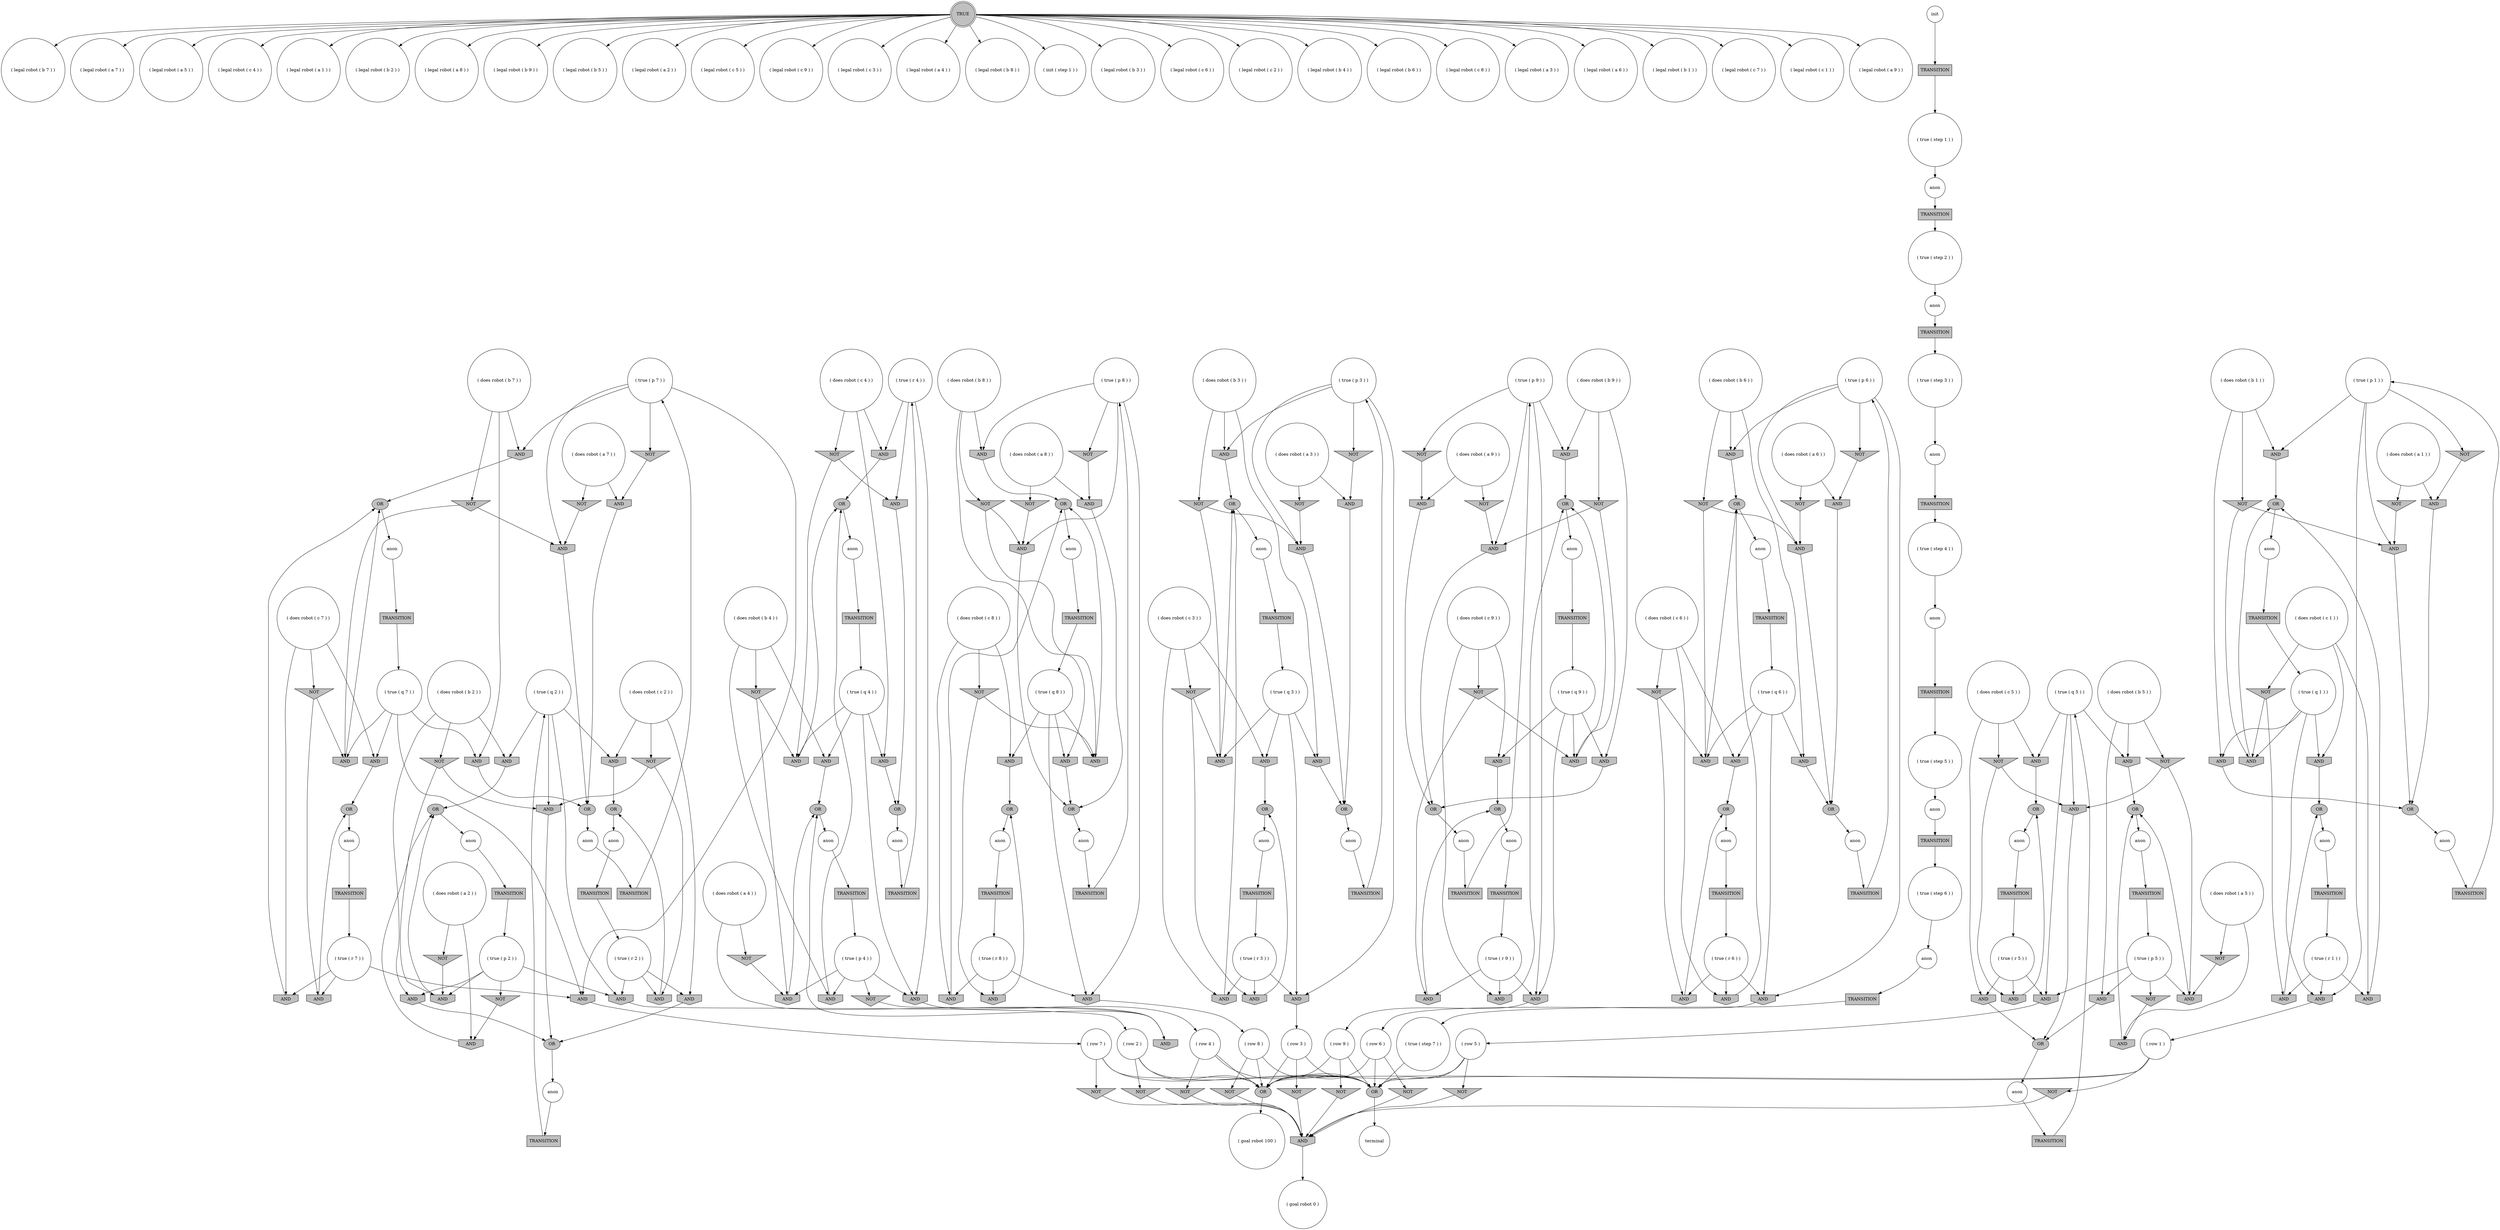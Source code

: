 digraph propNet
{
	"@1786ed7a"[shape=circle, style= filled, fillcolor=white, label="( legal robot ( b 7 ) )"]; 
	"@5c5f1c48"[shape=circle, style= filled, fillcolor=white, label="( row 1 )"]; "@5c5f1c48"->"@5caccd65"; "@5c5f1c48"->"@648730b8"; "@5c5f1c48"->"@3fb35ece"; 
	"@4826dfcc"[shape=circle, style= filled, fillcolor=white, label="( legal robot ( a 7 ) )"]; 
	"@24442c76"[shape=box, style= filled, fillcolor=grey, label="TRANSITION"]; "@24442c76"->"@49b29f80"; 
	"@bd056de"[shape=circle, style= filled, fillcolor=white, label="( row 5 )"]; "@bd056de"->"@5caccd65"; "@bd056de"->"@648730b8"; "@bd056de"->"@2cbc9673"; 
	"@4679ac92"[shape=invhouse, style= filled, fillcolor=grey, label="AND"]; "@4679ac92"->"@399197b"; 
	"@5883de21"[shape=circle, style= filled, fillcolor=white, label="anon"]; "@5883de21"->"@5dd41318"; 
	"@4f09dcbb"[shape=box, style= filled, fillcolor=grey, label="TRANSITION"]; "@4f09dcbb"->"@7c92eb86"; 
	"@13ce64f6"[shape=circle, style= filled, fillcolor=white, label="anon"]; "@13ce64f6"->"@2b071e12"; 
	"@4604a96a"[shape=doublecircle, style= filled, fillcolor=grey, label="TRUE"]; "@4604a96a"->"@1786ed7a"; "@4604a96a"->"@4826dfcc"; "@4604a96a"->"@702eef15"; "@4604a96a"->"@7844ffb2"; "@4604a96a"->"@3166aab6"; "@4604a96a"->"@320f6398"; "@4604a96a"->"@5ef77511"; "@4604a96a"->"@1b50f0a7"; "@4604a96a"->"@4f299f7e"; "@4604a96a"->"@3d31f2b4"; "@4604a96a"->"@4980f545"; "@4604a96a"->"@40974600"; "@4604a96a"->"@4bb963c4"; "@4604a96a"->"@4b51ac10"; "@4604a96a"->"@2cea3932"; "@4604a96a"->"@68c95daa"; "@4604a96a"->"@35a631cc"; "@4604a96a"->"@20c3e967"; "@4604a96a"->"@b74cb21"; "@4604a96a"->"@455118a7"; "@4604a96a"->"@1053a9d5"; "@4604a96a"->"@79ef3ccd"; "@4604a96a"->"@78a974c7"; "@4604a96a"->"@1a3526cf"; "@4604a96a"->"@5ee771f3"; "@4604a96a"->"@1e1079ff"; "@4604a96a"->"@5c0e920f"; "@4604a96a"->"@1952853d"; 
	"@455b4492"[shape=invhouse, style= filled, fillcolor=grey, label="AND"]; "@455b4492"->"@753bc30a"; 
	"@51a422f6"[shape=invtriangle, style= filled, fillcolor=grey, label="NOT"]; "@51a422f6"->"@77292ba7"; 
	"@114562c5"[shape=invtriangle, style= filled, fillcolor=grey, label="NOT"]; "@114562c5"->"@62577c5e"; 
	"@41ed54a0"[shape=box, style= filled, fillcolor=grey, label="TRANSITION"]; "@41ed54a0"->"@6d4492fb"; 
	"@1fb88122"[shape=invhouse, style= filled, fillcolor=grey, label="AND"]; "@1fb88122"->"@94f1726"; 
	"@3c10e820"[shape=invhouse, style= filled, fillcolor=grey, label="AND"]; "@3c10e820"->"@69b0de2e"; 
	"@7acdba53"[shape=ellipse, style= filled, fillcolor=grey, label="OR"]; "@7acdba53"->"@5883de21"; 
	"@107aa187"[shape=circle, style= filled, fillcolor=white, label="init"]; "@107aa187"->"@6302ae84"; 
	"@57398cac"[shape=invhouse, style= filled, fillcolor=grey, label="AND"]; "@57398cac"->"@47b94ea2"; 
	"@dda2737"[shape=invhouse, style= filled, fillcolor=grey, label="AND"]; "@dda2737"->"@16e334a"; 
	"@79f7abae"[shape=circle, style= filled, fillcolor=white, label="( does robot ( c 3 ) )"]; "@79f7abae"->"@2224ea85"; "@79f7abae"->"@3c10e820"; "@79f7abae"->"@133c3b45"; 
	"@23461d1"[shape=circle, style= filled, fillcolor=white, label="( true ( p 8 ) )"]; "@23461d1"->"@665c1eae"; "@23461d1"->"@2340b8fd"; "@23461d1"->"@2df30035"; "@23461d1"->"@74e16785"; 
	"@609f3e95"[shape=circle, style= filled, fillcolor=white, label="( true ( p 6 ) )"]; "@609f3e95"->"@7a9b777a"; "@609f3e95"->"@64b2e752"; "@609f3e95"->"@10320399"; "@609f3e95"->"@23bf8cd5"; 
	"@67384a6a"[shape=box, style= filled, fillcolor=grey, label="TRANSITION"]; "@67384a6a"->"@4805e9f1"; 
	"@3d31f2b4"[shape=circle, style= filled, fillcolor=white, label="( legal robot ( a 2 ) )"]; 
	"@521ba1d9"[shape=circle, style= filled, fillcolor=white, label="( true ( p 7 ) )"]; "@521ba1d9"->"@436d4b50"; "@521ba1d9"->"@775925c0"; "@521ba1d9"->"@7c9b87f6"; "@521ba1d9"->"@4551dcd6"; 
	"@31be0369"[shape=invhouse, style= filled, fillcolor=grey, label="AND"]; "@31be0369"->"@5c5f1c48"; 
	"@5acad437"[shape=circle, style= filled, fillcolor=white, label="anon"]; "@5acad437"->"@70b11164"; 
	"@665c1eae"[shape=invhouse, style= filled, fillcolor=grey, label="AND"]; "@665c1eae"->"@2e39d325"; 
	"@7b99f8e6"[shape=invhouse, style= filled, fillcolor=grey, label="AND"]; "@7b99f8e6"->"@16e334a"; 
	"@7e913c56"[shape=circle, style= filled, fillcolor=white, label="( true ( step 3 ) )"]; "@7e913c56"->"@2aaf914c"; 
	"@681a791f"[shape=circle, style= filled, fillcolor=white, label="anon"]; "@681a791f"->"@4f09dcbb"; 
	"@6302ae84"[shape=box, style= filled, fillcolor=grey, label="TRANSITION"]; "@6302ae84"->"@37c2ec05"; 
	"@3eb68e0e"[shape=invtriangle, style= filled, fillcolor=grey, label="NOT"]; "@3eb68e0e"->"@4328594c"; 
	"@39a4036f"[shape=circle, style= filled, fillcolor=white, label="( does robot ( b 2 ) )"]; "@39a4036f"->"@7b99f8e6"; "@39a4036f"->"@411650d6"; "@39a4036f"->"@1a8fa0d1"; 
	"@57e40274"[shape=circle, style= filled, fillcolor=white, label="( does robot ( c 4 ) )"]; "@57e40274"->"@57398cac"; "@57e40274"->"@a6dddcf"; "@57e40274"->"@4d811e2c"; 
	"@3cfa54fe"[shape=invhouse, style= filled, fillcolor=grey, label="AND"]; "@3cfa54fe"->"@bd056de"; 
	"@63f796d0"[shape=ellipse, style= filled, fillcolor=grey, label="OR"]; "@63f796d0"->"@13ce64f6"; 
	"@49b29f80"[shape=circle, style= filled, fillcolor=white, label="( true ( step 4 ) )"]; "@49b29f80"->"@3df89785"; 
	"@78e86614"[shape=circle, style= filled, fillcolor=white, label="anon"]; "@78e86614"->"@6701fa9e"; 
	"@412beeec"[shape=invhouse, style= filled, fillcolor=grey, label="AND"]; "@412beeec"->"@111edceb"; 
	"@2cbc9673"[shape=invtriangle, style= filled, fillcolor=grey, label="NOT"]; "@2cbc9673"->"@77292ba7"; 
	"@54cee271"[shape=invtriangle, style= filled, fillcolor=grey, label="NOT"]; "@54cee271"->"@5a749436"; 
	"@4e9722c9"[shape=invtriangle, style= filled, fillcolor=grey, label="NOT"]; "@4e9722c9"->"@246ce26e"; 
	"@69e94001"[shape=circle, style= filled, fillcolor=white, label="anon"]; "@69e94001"->"@41ed54a0"; 
	"@47b94ea2"[shape=ellipse, style= filled, fillcolor=grey, label="OR"]; "@47b94ea2"->"@56d99277"; 
	"@71cbd4f7"[shape=invhouse, style= filled, fillcolor=grey, label="AND"]; "@71cbd4f7"->"@6a1e5cf0"; 
	"@5caccd65"[shape=ellipse, style= filled, fillcolor=grey, label="OR"]; "@5caccd65"->"@54e0d16b"; 
	"@62577c5e"[shape=invhouse, style= filled, fillcolor=grey, label="AND"]; "@62577c5e"->"@7acdba53"; 
	"@2c92af24"[shape=invhouse, style= filled, fillcolor=grey, label="AND"]; "@2c92af24"->"@2e39d325"; 
	"@78ecf608"[shape=box, style= filled, fillcolor=grey, label="TRANSITION"]; "@78ecf608"->"@7d6fdcc1"; 
	"@3a5d3ac0"[shape=circle, style= filled, fillcolor=white, label="( true ( r 4 ) )"]; "@3a5d3ac0"->"@51f88fbd"; "@3a5d3ac0"->"@54956254"; "@3a5d3ac0"->"@4d811e2c"; 
	"@3c870e2f"[shape=circle, style= filled, fillcolor=white, label="( row 6 )"]; "@3c870e2f"->"@5caccd65"; "@3c870e2f"->"@648730b8"; "@3c870e2f"->"@11396ef7"; 
	"@2743724e"[shape=invhouse, style= filled, fillcolor=grey, label="AND"]; "@2743724e"->"@7548c02f"; 
	"@4e9e75f6"[shape=invhouse, style= filled, fillcolor=grey, label="AND"]; "@4e9e75f6"->"@6185e90f"; 
	"@4fc64ed8"[shape=invhouse, style= filled, fillcolor=grey, label="AND"]; "@4fc64ed8"->"@7acdba53"; 
	"@6fe22c75"[shape=invhouse, style= filled, fillcolor=grey, label="AND"]; "@6fe22c75"->"@661eef2c"; 
	"@41697023"[shape=box, style= filled, fillcolor=grey, label="TRANSITION"]; "@41697023"->"@609f3e95"; 
	"@354124d6"[shape=invhouse, style= filled, fillcolor=grey, label="AND"]; "@354124d6"->"@16e334a"; 
	"@72a60191"[shape=box, style= filled, fillcolor=grey, label="TRANSITION"]; "@72a60191"->"@23461d1"; 
	"@1627c16"[shape=circle, style= filled, fillcolor=white, label="( does robot ( a 5 ) )"]; "@1627c16"->"@59b70f9e"; "@1627c16"->"@30c26c8f"; 
	"@63f9f0f2"[shape=circle, style= filled, fillcolor=white, label="anon"]; "@63f9f0f2"->"@59d6e3d2"; 
	"@4e3c35fd"[shape=invhouse, style= filled, fillcolor=grey, label="AND"]; "@4e3c35fd"->"@94f1726"; 
	"@6360f5bf"[shape=box, style= filled, fillcolor=grey, label="TRANSITION"]; "@6360f5bf"->"@2ad1918a"; 
	"@d0cc53e"[shape=box, style= filled, fillcolor=grey, label="TRANSITION"]; "@d0cc53e"->"@7eb9132a"; 
	"@4cd1ad08"[shape=invtriangle, style= filled, fillcolor=grey, label="NOT"]; "@4cd1ad08"->"@59b70f9e"; 
	"@4551dcd6"[shape=invhouse, style= filled, fillcolor=grey, label="AND"]; "@4551dcd6"->"@6e75d758"; 
	"@678fb397"[shape=circle, style= filled, fillcolor=white, label="( goal robot 100 )"]; 
	"@4b51ac10"[shape=circle, style= filled, fillcolor=white, label="( legal robot ( a 4 ) )"]; 
	"@4a2ba88c"[shape=invhouse, style= filled, fillcolor=grey, label="AND"]; "@4a2ba88c"->"@41d144a4"; 
	"@4ef18d37"[shape=circle, style= filled, fillcolor=white, label="anon"]; "@4ef18d37"->"@78ecf608"; 
	"@59d6e3d2"[shape=box, style= filled, fillcolor=grey, label="TRANSITION"]; "@59d6e3d2"->"@42143753"; 
	"@3c992fa5"[shape=invtriangle, style= filled, fillcolor=grey, label="NOT"]; "@3c992fa5"->"@6d0718b7"; 
	"@6a24eafa"[shape=invhouse, style= filled, fillcolor=grey, label="AND"]; "@6a24eafa"->"@94f1726"; 
	"@74e16785"[shape=invhouse, style= filled, fillcolor=grey, label="AND"]; "@74e16785"->"@506937f9"; 
	"@4e84f566"[shape=invtriangle, style= filled, fillcolor=grey, label="NOT"]; "@4e84f566"->"@665c1eae"; "@4e84f566"->"@185c2a25"; 
	"@1053a9d5"[shape=circle, style= filled, fillcolor=white, label="( legal robot ( b 6 ) )"]; 
	"@1798928"[shape=circle, style= filled, fillcolor=white, label="( does robot ( b 7 ) )"]; "@1798928"->"@3e81018b"; "@1798928"->"@2ae0420b"; "@1798928"->"@4551dcd6"; 
	"@94f1726"[shape=ellipse, style= filled, fillcolor=grey, label="OR"]; "@94f1726"->"@2778c490"; 
	"@3589c12a"[shape=circle, style= filled, fillcolor=white, label="( does robot ( a 6 ) )"]; "@3589c12a"->"@74c12978"; "@3589c12a"->"@15384ed5"; 
	"@e31bcc8"[shape=box, style= filled, fillcolor=grey, label="TRANSITION"]; "@e31bcc8"->"@7e913c56"; 
	"@625db9eb"[shape=invtriangle, style= filled, fillcolor=grey, label="NOT"]; "@625db9eb"->"@775925c0"; 
	"@3821b42f"[shape=invtriangle, style= filled, fillcolor=grey, label="NOT"]; "@3821b42f"->"@77292ba7"; 
	"@a4d93e3"[shape=invhouse, style= filled, fillcolor=grey, label="AND"]; "@a4d93e3"->"@213a8eb1"; 
	"@b6e1782"[shape=circle, style= filled, fillcolor=white, label="anon"]; "@b6e1782"->"@6d87275d"; 
	"@54f5b2e4"[shape=circle, style= filled, fillcolor=white, label="( true ( p 4 ) )"]; "@54f5b2e4"->"@51f88fbd"; "@54f5b2e4"->"@246ce26e"; "@54f5b2e4"->"@2a6c9ec6"; "@54f5b2e4"->"@4679ac92"; 
	"@6d13e8f3"[shape=circle, style= filled, fillcolor=white, label="( true ( r 7 ) )"]; "@6d13e8f3"->"@193a83cc"; "@6d13e8f3"->"@7c9b87f6"; "@6d13e8f3"->"@36b79701"; 
	"@70b11164"[shape=box, style= filled, fillcolor=grey, label="TRANSITION"]; "@70b11164"->"@618eabf6"; 
	"@7846a55e"[shape=circle, style= filled, fillcolor=white, label="( does robot ( c 6 ) )"]; "@7846a55e"->"@4a2ba88c"; "@7846a55e"->"@5aed8eb5"; "@7846a55e"->"@651ee017"; 
	"@209daa17"[shape=box, style= filled, fillcolor=grey, label="TRANSITION"]; "@209daa17"->"@73286b10"; 
	"@6ce7ce4c"[shape=circle, style= filled, fillcolor=white, label="( does robot ( a 3 ) )"]; "@6ce7ce4c"->"@6d0718b7"; "@6ce7ce4c"->"@1bfd9cd5"; 
	"@4bb963c4"[shape=circle, style= filled, fillcolor=white, label="( legal robot ( c 3 ) )"]; 
	"@399197b"[shape=ellipse, style= filled, fillcolor=grey, label="OR"]; "@399197b"->"@3857dc15"; 
	"@444ef630"[shape=box, style= filled, fillcolor=grey, label="TRANSITION"]; "@444ef630"->"@1ec278b5"; 
	"@11c0b8a0"[shape=circle, style= filled, fillcolor=white, label="anon"]; "@11c0b8a0"->"@25a9cf52"; 
	"@7b0b23cf"[shape=invtriangle, style= filled, fillcolor=grey, label="NOT"]; "@7b0b23cf"->"@185c2a25"; "@7b0b23cf"->"@71cbd4f7"; 
	"@5dd41318"[shape=box, style= filled, fillcolor=grey, label="TRANSITION"]; "@5dd41318"->"@46b29c9d"; 
	"@35a631cc"[shape=circle, style= filled, fillcolor=white, label="( legal robot ( b 3 ) )"]; 
	"@500c954e"[shape=circle, style= filled, fillcolor=white, label="anon"]; "@500c954e"->"@144f3ba2"; 
	"@79ef3ccd"[shape=circle, style= filled, fillcolor=white, label="( legal robot ( c 8 ) )"]; 
	"@2c006765"[shape=invhouse, style= filled, fillcolor=grey, label="AND"]; "@2c006765"->"@506937f9"; 
	"@25a0d346"[shape=invhouse, style= filled, fillcolor=grey, label="AND"]; "@25a0d346"->"@69b0de2e"; 
	"@11f18cbe"[shape=circle, style= filled, fillcolor=white, label="anon"]; "@11f18cbe"->"@594560cf"; 
	"@4c9fd062"[shape=invhouse, style= filled, fillcolor=grey, label="AND"]; "@4c9fd062"->"@53465ca2"; 
	"@1952853d"[shape=circle, style= filled, fillcolor=white, label="( legal robot ( a 9 ) )"]; 
	"@54e0d16b"[shape=circle, style= filled, fillcolor=white, label="terminal"]; 
	"@74c12978"[shape=invhouse, style= filled, fillcolor=grey, label="AND"]; "@74c12978"->"@396c75ed"; 
	"@565539d8"[shape=circle, style= filled, fillcolor=white, label="anon"]; "@565539d8"->"@72a60191"; 
	"@315863e4"[shape=circle, style= filled, fillcolor=white, label="anon"]; "@315863e4"->"@e31bcc8"; 
	"@bbef5e8"[shape=ellipse, style= filled, fillcolor=grey, label="OR"]; "@bbef5e8"->"@2602585e"; 
	"@320f6398"[shape=circle, style= filled, fillcolor=white, label="( legal robot ( b 2 ) )"]; 
	"@193a83cc"[shape=invhouse, style= filled, fillcolor=grey, label="AND"]; "@193a83cc"->"@753bc30a"; 
	"@4ad2efa1"[shape=circle, style= filled, fillcolor=white, label="( true ( q 8 ) )"]; "@4ad2efa1"->"@2340b8fd"; "@4ad2efa1"->"@185c2a25"; "@4ad2efa1"->"@73a01e8a"; "@4ad2efa1"->"@16ea7549"; 
	"@3a329572"[shape=ellipse, style= filled, fillcolor=grey, label="OR"]; "@3a329572"->"@4ef18d37"; 
	"@41d144a4"[shape=ellipse, style= filled, fillcolor=grey, label="OR"]; "@41d144a4"->"@11f18cbe"; 
	"@1b50f0a7"[shape=circle, style= filled, fillcolor=white, label="( legal robot ( b 9 ) )"]; 
	"@436d4b50"[shape=invtriangle, style= filled, fillcolor=grey, label="NOT"]; "@436d4b50"->"@3c6b93c5"; 
	"@35de7497"[shape=invtriangle, style= filled, fillcolor=grey, label="NOT"]; "@35de7497"->"@1fb88122"; "@35de7497"->"@154d659d"; 
	"@30e33af5"[shape=invhouse, style= filled, fillcolor=grey, label="AND"]; "@30e33af5"->"@396c75ed"; 
	"@1bfd9cd5"[shape=invtriangle, style= filled, fillcolor=grey, label="NOT"]; "@1bfd9cd5"->"@2743724e"; 
	"@7a5388b5"[shape=circle, style= filled, fillcolor=white, label="( does robot ( b 8 ) )"]; "@7a5388b5"->"@16ea7549"; "@7a5388b5"->"@74e16785"; "@7a5388b5"->"@4e84f566"; 
	"@56d99277"[shape=circle, style= filled, fillcolor=white, label="anon"]; "@56d99277"->"@32eccfe7"; 
	"@546e3e5e"[shape=ellipse, style= filled, fillcolor=grey, label="OR"]; "@546e3e5e"->"@11c0b8a0"; 
	"@6d4492fb"[shape=circle, style= filled, fillcolor=white, label="( true ( q 2 ) )"]; "@6d4492fb"->"@7e566633"; "@6d4492fb"->"@411650d6"; "@6d4492fb"->"@a4d93e3"; "@6d4492fb"->"@dda2737"; 
	"@16881cb3"[shape=circle, style= filled, fillcolor=white, label="( does robot ( b 5 ) )"]; "@16881cb3"->"@56bebb88"; "@16881cb3"->"@7059c8b5"; "@16881cb3"->"@73b044df"; 
	"@32fd4662"[shape=invhouse, style= filled, fillcolor=grey, label="AND"]; "@32fd4662"->"@399197b"; 
	"@7c40627c"[shape=box, style= filled, fillcolor=grey, label="TRANSITION"]; "@7c40627c"->"@6612fc02"; 
	"@d44752d"[shape=invhouse, style= filled, fillcolor=grey, label="AND"]; "@d44752d"->"@1bb25a82"; 
	"@7c82a13a"[shape=circle, style= filled, fillcolor=white, label="anon"]; "@7c82a13a"->"@738d56e"; 
	"@1f5726ec"[shape=invhouse, style= filled, fillcolor=grey, label="AND"]; "@1f5726ec"->"@661eef2c"; 
	"@4b8706f6"[shape=invtriangle, style= filled, fillcolor=grey, label="NOT"]; "@4b8706f6"->"@7640d611"; "@4b8706f6"->"@dda2737"; 
	"@40a0a36"[shape=invtriangle, style= filled, fillcolor=grey, label="NOT"]; "@40a0a36"->"@2f24614c"; "@40a0a36"->"@6fe22c75"; 
	"@20c3e967"[shape=circle, style= filled, fillcolor=white, label="( legal robot ( c 6 ) )"]; 
	"@54956254"[shape=invhouse, style= filled, fillcolor=grey, label="AND"]; "@54956254"->"@47b94ea2"; 
	"@1a83e35b"[shape=invhouse, style= filled, fillcolor=grey, label="AND"]; "@1a83e35b"->"@1bb25a82"; 
	"@6ef36e59"[shape=invtriangle, style= filled, fillcolor=grey, label="NOT"]; "@6ef36e59"->"@77292ba7"; 
	"@639452f"[shape=ellipse, style= filled, fillcolor=grey, label="OR"]; "@639452f"->"@19ed13da"; 
	"@5ee771f3"[shape=circle, style= filled, fillcolor=white, label="( legal robot ( b 1 ) )"]; 
	"@a6dddcf"[shape=invtriangle, style= filled, fillcolor=grey, label="NOT"]; "@a6dddcf"->"@54956254"; "@a6dddcf"->"@32fd4662"; 
	"@1029f93b"[shape=circle, style= filled, fillcolor=white, label="( does robot ( a 9 ) )"]; "@1029f93b"->"@54cee271"; "@1029f93b"->"@4c9fd062"; 
	"@5c0e920f"[shape=circle, style= filled, fillcolor=white, label="( legal robot ( c 1 ) )"]; 
	"@775925c0"[shape=invhouse, style= filled, fillcolor=grey, label="AND"]; "@775925c0"->"@63f796d0"; 
	"@2aaf914c"[shape=circle, style= filled, fillcolor=white, label="anon"]; "@2aaf914c"->"@24442c76"; 
	"@3e81018b"[shape=invtriangle, style= filled, fillcolor=grey, label="NOT"]; "@3e81018b"->"@1436ae83"; "@3e81018b"->"@775925c0"; 
	"@4f1adeb7"[shape=circle, style= filled, fillcolor=white, label="( does robot ( c 7 ) )"]; "@4f1adeb7"->"@78c6cbc"; "@4f1adeb7"->"@36b79701"; "@4f1adeb7"->"@455b4492"; 
	"@1ec278b5"[shape=circle, style= filled, fillcolor=white, label="( true ( step 5 ) )"]; "@1ec278b5"->"@681a791f"; 
	"@69b0de2e"[shape=ellipse, style= filled, fillcolor=grey, label="OR"]; "@69b0de2e"->"@5acad437"; 
	"@43ebf4ff"[shape=invtriangle, style= filled, fillcolor=grey, label="NOT"]; "@43ebf4ff"->"@77292ba7"; 
	"@46b29c9d"[shape=circle, style= filled, fillcolor=white, label="( true ( p 1 ) )"]; "@46b29c9d"->"@114562c5"; "@46b29c9d"->"@c7056d5"; "@46b29c9d"->"@4e3c35fd"; "@46b29c9d"->"@31be0369"; 
	"@144f3ba2"[shape=box, style= filled, fillcolor=grey, label="TRANSITION"]; "@144f3ba2"->"@64f01d52"; 
	"@1a8fa0d1"[shape=invtriangle, style= filled, fillcolor=grey, label="NOT"]; "@1a8fa0d1"->"@4095c5ec"; "@1a8fa0d1"->"@dda2737"; 
	"@59a51312"[shape=circle, style= filled, fillcolor=white, label="( goal robot 0 )"]; 
	"@24a51027"[shape=circle, style= filled, fillcolor=white, label="( does robot ( c 5 ) )"]; "@24a51027"->"@1fd4340c"; "@24a51027"->"@1f5726ec"; "@24a51027"->"@40a0a36"; 
	"@47d978ea"[shape=circle, style= filled, fillcolor=white, label="( does robot ( c 2 ) )"]; "@47d978ea"->"@a4d93e3"; "@47d978ea"->"@4b8706f6"; "@47d978ea"->"@354124d6"; 
	"@7fb2380e"[shape=circle, style= filled, fillcolor=white, label="anon"]; "@7fb2380e"->"@41697023"; 
	"@77c30993"[shape=box, style= filled, fillcolor=grey, label="TRANSITION"]; "@77c30993"->"@1217e615"; 
	"@2206270b"[shape=box, style= filled, fillcolor=grey, label="TRANSITION"]; "@2206270b"->"@6d13e8f3"; 
	"@1915470e"[shape=invtriangle, style= filled, fillcolor=grey, label="NOT"]; "@1915470e"->"@77292ba7"; 
	"@2e39d325"[shape=ellipse, style= filled, fillcolor=grey, label="OR"]; "@2e39d325"->"@565539d8"; 
	"@7059c8b5"[shape=invhouse, style= filled, fillcolor=grey, label="AND"]; "@7059c8b5"->"@3a329572"; 
	"@36b79701"[shape=invhouse, style= filled, fillcolor=grey, label="AND"]; "@36b79701"->"@6e75d758"; 
	"@16ea7549"[shape=invhouse, style= filled, fillcolor=grey, label="AND"]; "@16ea7549"->"@2e39d325"; 
	"@77292ba7"[shape=invhouse, style= filled, fillcolor=grey, label="AND"]; "@77292ba7"->"@59a51312"; 
	"@2778c490"[shape=circle, style= filled, fillcolor=white, label="anon"]; "@2778c490"->"@71412b61"; 
	"@c7056d5"[shape=invhouse, style= filled, fillcolor=grey, label="AND"]; "@c7056d5"->"@7acdba53"; 
	"@6701fa9e"[shape=box, style= filled, fillcolor=grey, label="TRANSITION"]; "@6701fa9e"->"@50c7833c"; 
	"@709a1411"[shape=invhouse, style= filled, fillcolor=grey, label="AND"]; "@709a1411"->"@639452f"; 
	"@1d70ec24"[shape=circle, style= filled, fillcolor=white, label="( does robot ( b 6 ) )"]; "@1d70ec24"->"@64b2e752"; "@1d70ec24"->"@1c8321c8"; "@1d70ec24"->"@30e33af5"; 
	"@4805e9f1"[shape=circle, style= filled, fillcolor=white, label="( true ( r 8 ) )"]; "@4805e9f1"->"@2c006765"; "@4805e9f1"->"@2340b8fd"; "@4805e9f1"->"@71cbd4f7"; 
	"@4a8d3d62"[shape=circle, style= filled, fillcolor=white, label="( does robot ( b 3 ) )"]; "@4a8d3d62"->"@375b4ad2"; "@4a8d3d62"->"@5e35dc95"; "@4a8d3d62"->"@20823c6d"; 
	"@5e30c963"[shape=circle, style= filled, fillcolor=white, label="( does robot ( b 4 ) )"]; "@5e30c963"->"@254ba9a2"; "@5e30c963"->"@4679ac92"; "@5e30c963"->"@4f549ceb"; 
	"@3fb35ece"[shape=invtriangle, style= filled, fillcolor=grey, label="NOT"]; "@3fb35ece"->"@77292ba7"; 
	"@23bf8cd5"[shape=invhouse, style= filled, fillcolor=grey, label="AND"]; "@23bf8cd5"->"@396c75ed"; 
	"@7d6fdcc1"[shape=circle, style= filled, fillcolor=white, label="( true ( q 5 ) )"]; "@7d6fdcc1"->"@2f24614c"; "@7d6fdcc1"->"@1f5726ec"; "@7d6fdcc1"->"@3cfa54fe"; "@7d6fdcc1"->"@73b044df"; 
	"@5a541b02"[shape=circle, style= filled, fillcolor=white, label="anon"]; "@5a541b02"->"@1c04ec59"; 
	"@2340b8fd"[shape=invhouse, style= filled, fillcolor=grey, label="AND"]; "@2340b8fd"->"@679b2faf"; 
	"@38666d83"[shape=invtriangle, style= filled, fillcolor=grey, label="NOT"]; "@38666d83"->"@4c9fd062"; 
	"@42143753"[shape=circle, style= filled, fillcolor=white, label="( true ( p 5 ) )"]; "@42143753"->"@2c65394b"; "@42143753"->"@7059c8b5"; "@42143753"->"@4cd1ad08"; "@42143753"->"@3cfa54fe"; 
	"@139d115"[shape=circle, style= filled, fillcolor=white, label="anon"]; "@139d115"->"@14d55de"; 
	"@661eef2c"[shape=ellipse, style= filled, fillcolor=grey, label="OR"]; "@661eef2c"->"@78e86614"; 
	"@133c3b45"[shape=invhouse, style= filled, fillcolor=grey, label="AND"]; "@133c3b45"->"@6185e90f"; 
	"@6155035a"[shape=box, style= filled, fillcolor=grey, label="TRANSITION"]; "@6155035a"->"@53e6978d"; 
	"@618eabf6"[shape=circle, style= filled, fillcolor=white, label="( true ( q 3 ) )"]; "@618eabf6"->"@25a0d346"; "@618eabf6"->"@133c3b45"; "@618eabf6"->"@27ed688f"; "@618eabf6"->"@20823c6d"; 
	"@59b70f9e"[shape=invhouse, style= filled, fillcolor=grey, label="AND"]; "@59b70f9e"->"@d7e60a1"; 
	"@7a9b777a"[shape=invtriangle, style= filled, fillcolor=grey, label="NOT"]; "@7a9b777a"->"@74c12978"; 
	"@5da631c2"[shape=circle, style= filled, fillcolor=white, label="( does robot ( a 1 ) )"]; "@5da631c2"->"@779d9c0d"; "@5da631c2"->"@62577c5e"; 
	"@506937f9"[shape=ellipse, style= filled, fillcolor=grey, label="OR"]; "@506937f9"->"@2bd9e5ad"; 
	"@779d9c0d"[shape=invtriangle, style= filled, fillcolor=grey, label="NOT"]; "@779d9c0d"->"@c7056d5"; 
	"@37c2ec05"[shape=circle, style= filled, fillcolor=white, label="( true ( step 1 ) )"]; "@37c2ec05"->"@7c82a13a"; 
	"@7640d611"[shape=invhouse, style= filled, fillcolor=grey, label="AND"]; "@7640d611"->"@213a8eb1"; 
	"@19ed13da"[shape=circle, style= filled, fillcolor=white, label="anon"]; "@19ed13da"->"@7c40627c"; 
	"@7844ffb2"[shape=circle, style= filled, fillcolor=white, label="( legal robot ( c 4 ) )"]; 
	"@254ba9a2"[shape=invtriangle, style= filled, fillcolor=grey, label="NOT"]; "@254ba9a2"->"@246ce26e"; "@254ba9a2"->"@32fd4662"; 
	"@2b071e12"[shape=box, style= filled, fillcolor=grey, label="TRANSITION"]; "@2b071e12"->"@521ba1d9"; 
	"@3166aab6"[shape=circle, style= filled, fillcolor=white, label="( legal robot ( a 1 ) )"]; 
	"@1344e858"[shape=invhouse, style= filled, fillcolor=grey, label="AND"]; "@1344e858"->"@70a1c582"; 
	"@604745cf"[shape=box, style= filled, fillcolor=grey, label="TRANSITION"]; "@604745cf"->"@3edd89f9"; 
	"@2f6a23cf"[shape=box, style= filled, fillcolor=grey, label="TRANSITION"]; "@2f6a23cf"->"@11fb24d3"; 
	"@11396ef7"[shape=invtriangle, style= filled, fillcolor=grey, label="NOT"]; "@11396ef7"->"@77292ba7"; 
	"@27ed688f"[shape=invhouse, style= filled, fillcolor=grey, label="AND"]; "@27ed688f"->"@32486cdd"; 
	"@111edceb"[shape=ellipse, style= filled, fillcolor=grey, label="OR"]; "@111edceb"->"@139d115"; 
	"@5ef77511"[shape=circle, style= filled, fillcolor=white, label="( legal robot ( a 8 ) )"]; 
	"@20823c6d"[shape=invhouse, style= filled, fillcolor=grey, label="AND"]; "@20823c6d"->"@7548c02f"; 
	"@4d811e2c"[shape=invhouse, style= filled, fillcolor=grey, label="AND"]; "@4d811e2c"->"@399197b"; 
	"@8e2b07b"[shape=invtriangle, style= filled, fillcolor=grey, label="NOT"]; "@8e2b07b"->"@5ab05fcb"; "@8e2b07b"->"@1a83e35b"; 
	"@53e6978d"[shape=circle, style= filled, fillcolor=white, label="( true ( p 9 ) )"]; "@53e6978d"->"@41a40247"; "@53e6978d"->"@38666d83"; "@53e6978d"->"@5a749436"; "@53e6978d"->"@1344e858"; 
	"@1c04ec59"[shape=box, style= filled, fillcolor=grey, label="TRANSITION"]; "@1c04ec59"->"@215b011c"; 
	"@3ab28980"[shape=circle, style= filled, fillcolor=white, label="( does robot ( a 7 ) )"]; "@3ab28980"->"@625db9eb"; "@3ab28980"->"@3c6b93c5"; 
	"@51f88fbd"[shape=invhouse, style= filled, fillcolor=grey, label="AND"]; "@51f88fbd"->"@51f1e39b"; 
	"@4a005364"[shape=circle, style= filled, fillcolor=white, label="( row 7 )"]; "@4a005364"->"@5caccd65"; "@4a005364"->"@648730b8"; "@4a005364"->"@51a422f6"; 
	"@18287811"[shape=invtriangle, style= filled, fillcolor=grey, label="NOT"]; "@18287811"->"@5ab05fcb"; "@18287811"->"@5a749436"; 
	"@2fd1cdf7"[shape=invtriangle, style= filled, fillcolor=grey, label="NOT"]; "@2fd1cdf7"->"@77292ba7"; 
	"@4f299f7e"[shape=circle, style= filled, fillcolor=white, label="( legal robot ( b 5 ) )"]; 
	"@30c26c8f"[shape=invtriangle, style= filled, fillcolor=grey, label="NOT"]; "@30c26c8f"->"@2c65394b"; 
	"@4f549ceb"[shape=invhouse, style= filled, fillcolor=grey, label="AND"]; "@4f549ceb"->"@111edceb"; 
	"@7eb9132a"[shape=circle, style= filled, fillcolor=white, label="( true ( p 3 ) )"]; "@7eb9132a"->"@2743724e"; "@7eb9132a"->"@3c992fa5"; "@7eb9132a"->"@375b4ad2"; "@7eb9132a"->"@27ed688f"; 
	"@306bba64"[shape=circle, style= filled, fillcolor=white, label="anon"]; "@306bba64"->"@6155035a"; 
	"@40974600"[shape=circle, style= filled, fillcolor=white, label="( legal robot ( c 9 ) )"]; 
	"@32486cdd"[shape=circle, style= filled, fillcolor=white, label="( row 3 )"]; "@32486cdd"->"@5caccd65"; "@32486cdd"->"@43ebf4ff"; "@32486cdd"->"@648730b8"; 
	"@1c8321c8"[shape=invtriangle, style= filled, fillcolor=grey, label="NOT"]; "@1c8321c8"->"@23bf8cd5"; "@1c8321c8"->"@4e0a39de"; 
	"@3e5646a5"[shape=invhouse, style= filled, fillcolor=grey, label="AND"]; "@3e5646a5"->"@546e3e5e"; 
	"@68c95daa"[shape=circle, style= filled, fillcolor=white, label="( init ( step 1 ) )"]; 
	"@78c6cbc"[shape=invtriangle, style= filled, fillcolor=grey, label="NOT"]; "@78c6cbc"->"@1436ae83"; "@78c6cbc"->"@193a83cc"; 
	"@465da37c"[shape=circle, style= filled, fillcolor=white, label="anon"]; "@465da37c"->"@6360f5bf"; 
	"@6d0718b7"[shape=invhouse, style= filled, fillcolor=grey, label="AND"]; "@6d0718b7"->"@7548c02f"; 
	"@1e8809ce"[shape=circle, style= filled, fillcolor=white, label="anon"]; "@1e8809ce"->"@209daa17"; 
	"@228ca8ac"[shape=invtriangle, style= filled, fillcolor=grey, label="NOT"]; "@228ca8ac"->"@4095c5ec"; 
	"@411650d6"[shape=invhouse, style= filled, fillcolor=grey, label="AND"]; "@411650d6"->"@bbef5e8"; 
	"@1a3526cf"[shape=circle, style= filled, fillcolor=white, label="( legal robot ( a 6 ) )"]; 
	"@2a6c9ec6"[shape=invtriangle, style= filled, fillcolor=grey, label="NOT"]; "@2a6c9ec6"->"@412beeec"; 
	"@396c75ed"[shape=ellipse, style= filled, fillcolor=grey, label="OR"]; "@396c75ed"->"@7fb2380e"; 
	"@4e842e74"[shape=circle, style= filled, fillcolor=white, label="( does robot ( c 8 ) )"]; "@4e842e74"->"@2c006765"; "@4e842e74"->"@7b0b23cf"; "@4e842e74"->"@73a01e8a"; 
	"@7a8d0b0f"[shape=circle, style= filled, fillcolor=white, label="anon"]; "@7a8d0b0f"->"@2f6a23cf"; 
	"@3c6b93c5"[shape=invhouse, style= filled, fillcolor=grey, label="AND"]; "@3c6b93c5"->"@63f796d0"; 
	"@6f67c6fd"[shape=circle, style= filled, fillcolor=white, label="anon"]; "@6f67c6fd"->"@67384a6a"; 
	"@7c92eb86"[shape=circle, style= filled, fillcolor=white, label="( true ( step 6 ) )"]; "@7c92eb86"->"@465da37c"; 
	"@154d659d"[shape=invhouse, style= filled, fillcolor=grey, label="AND"]; "@154d659d"->"@55e1a0ee"; 
	"@3edd89f9"[shape=circle, style= filled, fillcolor=white, label="( true ( p 2 ) )"]; "@3edd89f9"->"@7b99f8e6"; "@3edd89f9"->"@7e566633"; "@3edd89f9"->"@4095c5ec"; "@3edd89f9"->"@3eb68e0e"; 
	"@702eef15"[shape=circle, style= filled, fillcolor=white, label="( legal robot ( a 5 ) )"]; 
	"@d7e60a1"[shape=ellipse, style= filled, fillcolor=grey, label="OR"]; "@d7e60a1"->"@63f9f0f2"; 
	"@268201a7"[shape=circle, style= filled, fillcolor=white, label="anon"]; "@268201a7"->"@2206270b"; 
	"@52287b58"[shape=circle, style= filled, fillcolor=white, label="( does robot ( a 8 ) )"]; "@52287b58"->"@2bacee78"; "@52287b58"->"@2c92af24"; 
	"@21b38cdc"[shape=circle, style= filled, fillcolor=white, label="( true ( step 2 ) )"]; "@21b38cdc"->"@315863e4"; 
	"@14d55de"[shape=box, style= filled, fillcolor=grey, label="TRANSITION"]; "@14d55de"->"@54f5b2e4"; 
	"@7c9b87f6"[shape=invhouse, style= filled, fillcolor=grey, label="AND"]; "@7c9b87f6"->"@4a005364"; 
	"@70a1c582"[shape=circle, style= filled, fillcolor=white, label="( row 9 )"]; "@70a1c582"->"@5caccd65"; "@70a1c582"->"@2fd1cdf7"; "@70a1c582"->"@648730b8"; 
	"@16916f80"[shape=circle, style= filled, fillcolor=white, label="( true ( r 2 ) )"]; "@16916f80"->"@7e566633"; "@16916f80"->"@7640d611"; "@16916f80"->"@354124d6"; 
	"@30cafa1"[shape=invtriangle, style= filled, fillcolor=grey, label="NOT"]; "@30cafa1"->"@1fb88122"; "@30cafa1"->"@c7056d5"; 
	"@5ab05fcb"[shape=invhouse, style= filled, fillcolor=grey, label="AND"]; "@5ab05fcb"->"@546e3e5e"; 
	"@71412b61"[shape=box, style= filled, fillcolor=grey, label="TRANSITION"]; "@71412b61"->"@a25ef73"; 
	"@2bd9e5ad"[shape=circle, style= filled, fillcolor=white, label="anon"]; "@2bd9e5ad"->"@442982d8"; 
	"@2ae0420b"[shape=invhouse, style= filled, fillcolor=grey, label="AND"]; "@2ae0420b"->"@63f796d0"; 
	"@648730b8"[shape=ellipse, style= filled, fillcolor=grey, label="OR"]; "@648730b8"->"@678fb397"; 
	"@6d87275d"[shape=box, style= filled, fillcolor=grey, label="TRANSITION"]; "@6d87275d"->"@16916f80"; 
	"@4980f545"[shape=circle, style= filled, fillcolor=white, label="( legal robot ( c 5 ) )"]; 
	"@73b044df"[shape=invhouse, style= filled, fillcolor=grey, label="AND"]; "@73b044df"->"@d7e60a1"; 
	"@17a697a1"[shape=invhouse, style= filled, fillcolor=grey, label="AND"]; "@17a697a1"->"@55e1a0ee"; 
	"@2ad1918a"[shape=circle, style= filled, fillcolor=white, label="( true ( step 7 ) )"]; "@2ad1918a"->"@5caccd65"; 
	"@10320399"[shape=invhouse, style= filled, fillcolor=grey, label="AND"]; "@10320399"->"@3c870e2f"; 
	"@1217e615"[shape=circle, style= filled, fillcolor=white, label="( true ( q 4 ) )"]; "@1217e615"->"@51f88fbd"; "@1217e615"->"@32fd4662"; "@1217e615"->"@57398cac"; "@1217e615"->"@4f549ceb"; 
	"@4095c5ec"[shape=invhouse, style= filled, fillcolor=grey, label="AND"]; "@4095c5ec"->"@bbef5e8"; 
	"@78871e65"[shape=circle, style= filled, fillcolor=white, label="( row 2 )"]; "@78871e65"->"@5caccd65"; "@78871e65"->"@648730b8"; "@78871e65"->"@1915470e"; 
	"@1fd4340c"[shape=invhouse, style= filled, fillcolor=grey, label="AND"]; "@1fd4340c"->"@3a329572"; 
	"@2b52e961"[shape=circle, style= filled, fillcolor=white, label="( does robot ( a 4 ) )"]; "@2b52e961"->"@412beeec"; "@2b52e961"->"@4e9722c9"; 
	"@375b4ad2"[shape=invhouse, style= filled, fillcolor=grey, label="AND"]; "@375b4ad2"->"@69b0de2e"; 
	"@11fb24d3"[shape=circle, style= filled, fillcolor=white, label="( true ( q 7 ) )"]; "@11fb24d3"->"@2ae0420b"; "@11fb24d3"->"@1436ae83"; "@11fb24d3"->"@7c9b87f6"; "@11fb24d3"->"@455b4492"; 
	"@16e334a"[shape=ellipse, style= filled, fillcolor=grey, label="OR"]; "@16e334a"->"@69e94001"; 
	"@7b4189d0"[shape=circle, style= filled, fillcolor=white, label="anon"]; "@7b4189d0"->"@d0cc53e"; 
	"@738d56e"[shape=box, style= filled, fillcolor=grey, label="TRANSITION"]; "@738d56e"->"@21b38cdc"; 
	"@753bc30a"[shape=ellipse, style= filled, fillcolor=grey, label="OR"]; "@753bc30a"->"@268201a7"; 
	"@78a974c7"[shape=circle, style= filled, fillcolor=white, label="( legal robot ( a 3 ) )"]; 
	"@7691a4fb"[shape=circle, style= filled, fillcolor=white, label="( does robot ( b 9 ) )"]; "@7691a4fb"->"@18287811"; "@7691a4fb"->"@41a40247"; "@7691a4fb"->"@6a2d0483"; 
	"@1436ae83"[shape=invhouse, style= filled, fillcolor=grey, label="AND"]; "@1436ae83"->"@6e75d758"; 
	"@15d45d9"[shape=circle, style= filled, fillcolor=white, label="( true ( q 6 ) )"]; "@15d45d9"->"@10320399"; "@15d45d9"->"@5aed8eb5"; "@15d45d9"->"@30e33af5"; "@15d45d9"->"@4e0a39de"; 
	"@1e1079ff"[shape=circle, style= filled, fillcolor=white, label="( legal robot ( c 7 ) )"]; 
	"@2df30035"[shape=invtriangle, style= filled, fillcolor=grey, label="NOT"]; "@2df30035"->"@2c92af24"; 
	"@651ee017"[shape=invtriangle, style= filled, fillcolor=grey, label="NOT"]; "@651ee017"->"@709a1411"; "@651ee017"->"@4e0a39de"; 
	"@6a2d0483"[shape=invhouse, style= filled, fillcolor=grey, label="AND"]; "@6a2d0483"->"@53465ca2"; 
	"@2bacee78"[shape=invtriangle, style= filled, fillcolor=grey, label="NOT"]; "@2bacee78"->"@665c1eae"; 
	"@64b2e752"[shape=invhouse, style= filled, fillcolor=grey, label="AND"]; "@64b2e752"->"@41d144a4"; 
	"@25a9cf52"[shape=box, style= filled, fillcolor=grey, label="TRANSITION"]; "@25a9cf52"->"@716136f0"; 
	"@679b2faf"[shape=circle, style= filled, fillcolor=white, label="( row 8 )"]; "@679b2faf"->"@5caccd65"; "@679b2faf"->"@648730b8"; "@679b2faf"->"@6ef36e59"; 
	"@213a8eb1"[shape=ellipse, style= filled, fillcolor=grey, label="OR"]; "@213a8eb1"->"@b6e1782"; 
	"@2f24614c"[shape=invhouse, style= filled, fillcolor=grey, label="AND"]; "@2f24614c"->"@3a329572"; 
	"@246ce26e"[shape=invhouse, style= filled, fillcolor=grey, label="AND"]; "@246ce26e"->"@111edceb"; 
	"@716136f0"[shape=circle, style= filled, fillcolor=white, label="( true ( q 9 ) )"]; "@716136f0"->"@5ab05fcb"; "@716136f0"->"@d44752d"; "@716136f0"->"@1344e858"; "@716136f0"->"@6a2d0483"; 
	"@442982d8"[shape=box, style= filled, fillcolor=grey, label="TRANSITION"]; "@442982d8"->"@4ad2efa1"; 
	"@a25ef73"[shape=circle, style= filled, fillcolor=white, label="( true ( q 1 ) )"]; "@a25ef73"->"@17a697a1"; "@a25ef73"->"@1fb88122"; "@a25ef73"->"@4fc64ed8"; "@a25ef73"->"@31be0369"; 
	"@73a01e8a"[shape=invhouse, style= filled, fillcolor=grey, label="AND"]; "@73a01e8a"->"@6a1e5cf0"; 
	"@12381a9c"[shape=circle, style= filled, fillcolor=white, label="( does robot ( c 9 ) )"]; "@12381a9c"->"@d44752d"; "@12381a9c"->"@3e5646a5"; "@12381a9c"->"@8e2b07b"; 
	"@6612fc02"[shape=circle, style= filled, fillcolor=white, label="( true ( r 6 ) )"]; "@6612fc02"->"@4a2ba88c"; "@6612fc02"->"@10320399"; "@6612fc02"->"@709a1411"; 
	"@2602585e"[shape=circle, style= filled, fillcolor=white, label="anon"]; "@2602585e"->"@604745cf"; 
	"@1dbef987"[shape=circle, style= filled, fillcolor=white, label="( does robot ( c 1 ) )"]; "@1dbef987"->"@17a697a1"; "@1dbef987"->"@35de7497"; "@1dbef987"->"@6a24eafa"; 
	"@dfeaf06"[shape=circle, style= filled, fillcolor=white, label="( does robot ( a 2 ) )"]; "@dfeaf06"->"@4328594c"; "@dfeaf06"->"@228ca8ac"; 
	"@2224ea85"[shape=invtriangle, style= filled, fillcolor=grey, label="NOT"]; "@2224ea85"->"@4e9e75f6"; "@2224ea85"->"@25a0d346"; 
	"@6185e90f"[shape=ellipse, style= filled, fillcolor=grey, label="OR"]; "@6185e90f"->"@1e8809ce"; 
	"@5aed8eb5"[shape=invhouse, style= filled, fillcolor=grey, label="AND"]; "@5aed8eb5"->"@639452f"; 
	"@5a749436"[shape=invhouse, style= filled, fillcolor=grey, label="AND"]; "@5a749436"->"@53465ca2"; 
	"@185c2a25"[shape=invhouse, style= filled, fillcolor=grey, label="AND"]; "@185c2a25"->"@506937f9"; 
	"@4328594c"[shape=invhouse, style= filled, fillcolor=grey, label="AND"]; "@4328594c"->"@bbef5e8"; 
	"@1bb25a82"[shape=ellipse, style= filled, fillcolor=grey, label="OR"]; "@1bb25a82"->"@5a541b02"; 
	"@52fc9d2b"[shape=circle, style= filled, fillcolor=white, label="( does robot ( b 1 ) )"]; "@52fc9d2b"->"@30cafa1"; "@52fc9d2b"->"@4e3c35fd"; "@52fc9d2b"->"@4fc64ed8"; 
	"@2cea3932"[shape=circle, style= filled, fillcolor=white, label="( legal robot ( b 8 ) )"]; 
	"@6e75d758"[shape=ellipse, style= filled, fillcolor=grey, label="OR"]; "@6e75d758"->"@7a8d0b0f"; 
	"@32eccfe7"[shape=box, style= filled, fillcolor=grey, label="TRANSITION"]; "@32eccfe7"->"@3a5d3ac0"; 
	"@41a40247"[shape=invhouse, style= filled, fillcolor=grey, label="AND"]; "@41a40247"->"@546e3e5e"; 
	"@55e1a0ee"[shape=ellipse, style= filled, fillcolor=grey, label="OR"]; "@55e1a0ee"->"@500c954e"; 
	"@455118a7"[shape=circle, style= filled, fillcolor=white, label="( legal robot ( b 4 ) )"]; 
	"@b74cb21"[shape=circle, style= filled, fillcolor=white, label="( legal robot ( c 2 ) )"]; 
	"@7548c02f"[shape=ellipse, style= filled, fillcolor=grey, label="OR"]; "@7548c02f"->"@7b4189d0"; 
	"@51f1e39b"[shape=circle, style= filled, fillcolor=white, label="( row 4 )"]; "@51f1e39b"->"@5caccd65"; "@51f1e39b"->"@648730b8"; "@51f1e39b"->"@3821b42f"; 
	"@7e566633"[shape=invhouse, style= filled, fillcolor=grey, label="AND"]; "@7e566633"->"@78871e65"; 
	"@56bebb88"[shape=invtriangle, style= filled, fillcolor=grey, label="NOT"]; "@56bebb88"->"@2f24614c"; "@56bebb88"->"@2c65394b"; 
	"@73286b10"[shape=circle, style= filled, fillcolor=white, label="( true ( r 3 ) )"]; "@73286b10"->"@3c10e820"; "@73286b10"->"@4e9e75f6"; "@73286b10"->"@27ed688f"; 
	"@64f01d52"[shape=circle, style= filled, fillcolor=white, label="( true ( r 1 ) )"]; "@64f01d52"->"@6a24eafa"; "@64f01d52"->"@31be0369"; "@64f01d52"->"@154d659d"; 
	"@3857dc15"[shape=circle, style= filled, fillcolor=white, label="anon"]; "@3857dc15"->"@77c30993"; 
	"@53465ca2"[shape=ellipse, style= filled, fillcolor=grey, label="OR"]; "@53465ca2"->"@306bba64"; 
	"@6a1e5cf0"[shape=ellipse, style= filled, fillcolor=grey, label="OR"]; "@6a1e5cf0"->"@6f67c6fd"; 
	"@2c65394b"[shape=invhouse, style= filled, fillcolor=grey, label="AND"]; "@2c65394b"->"@d7e60a1"; 
	"@50c7833c"[shape=circle, style= filled, fillcolor=white, label="( true ( r 5 ) )"]; "@50c7833c"->"@1fd4340c"; "@50c7833c"->"@6fe22c75"; "@50c7833c"->"@3cfa54fe"; 
	"@3df89785"[shape=circle, style= filled, fillcolor=white, label="anon"]; "@3df89785"->"@444ef630"; 
	"@15384ed5"[shape=invtriangle, style= filled, fillcolor=grey, label="NOT"]; "@15384ed5"->"@23bf8cd5"; 
	"@5e35dc95"[shape=invtriangle, style= filled, fillcolor=grey, label="NOT"]; "@5e35dc95"->"@2743724e"; "@5e35dc95"->"@25a0d346"; 
	"@4e0a39de"[shape=invhouse, style= filled, fillcolor=grey, label="AND"]; "@4e0a39de"->"@41d144a4"; 
	"@594560cf"[shape=box, style= filled, fillcolor=grey, label="TRANSITION"]; "@594560cf"->"@15d45d9"; 
	"@215b011c"[shape=circle, style= filled, fillcolor=white, label="( true ( r 9 ) )"]; "@215b011c"->"@1a83e35b"; "@215b011c"->"@3e5646a5"; "@215b011c"->"@1344e858"; 
}